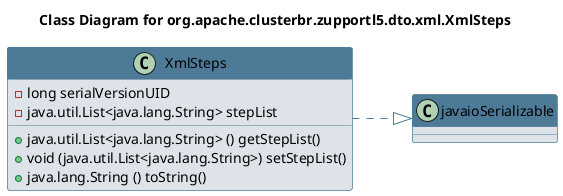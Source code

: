 @startuml 
skinparam class { 
 BackgroundColor #DEE3E9 
 ArrowColor #4D7A97 
 BorderColor #4D7A97 
}
left to right direction 
title Class Diagram for org.apache.clusterbr.zupportl5.dto.xml.XmlSteps
skinparam titleBackgroundColor White
skinparam classHeaderBackgroundColor #4D7A97 
skinparam stereotypeCBackgroundColor #F8981D 

class XmlSteps {
 - long serialVersionUID
 - java.util.List<java.lang.String> stepList
 + java.util.List<java.lang.String> () getStepList()
 + void (java.util.List<java.lang.String>) setStepList()
 + java.lang.String () toString()
}
XmlSteps ..|> javaioSerializable
@enduml